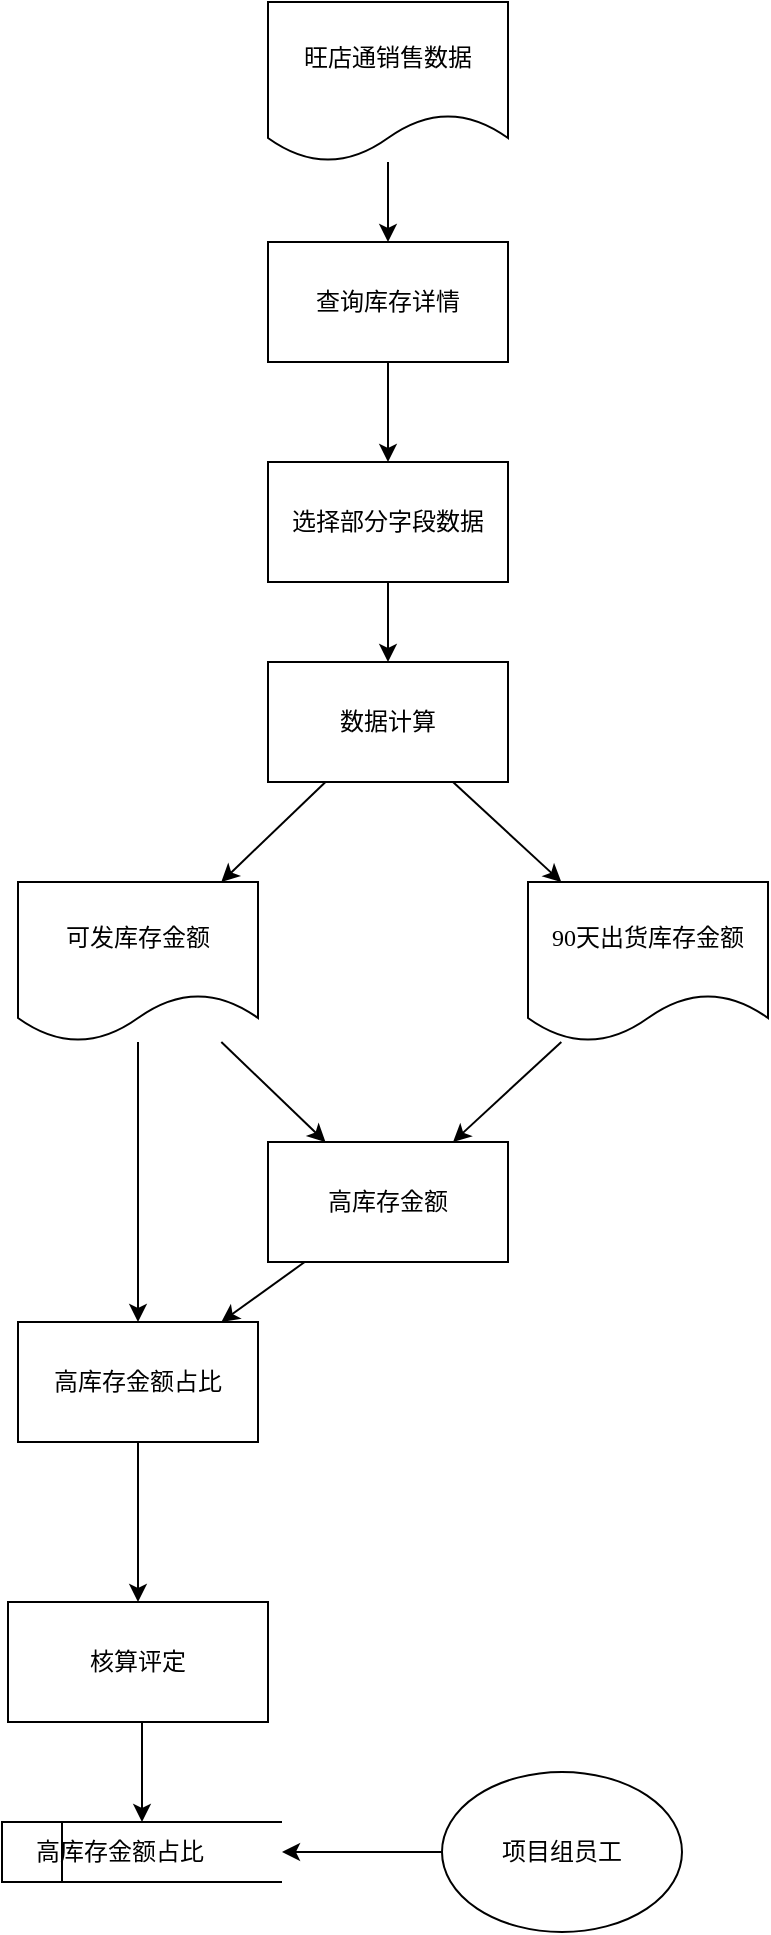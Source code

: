 <mxfile version="20.5.1" type="github">
  <diagram id="ReJldHMSf0ZmyCNE-Pxb" name="Page-1">
    <mxGraphModel dx="1220" dy="1144" grid="1" gridSize="10" guides="1" tooltips="1" connect="1" arrows="1" fold="1" page="1" pageScale="1" pageWidth="850" pageHeight="1100" math="0" shadow="0">
      <root>
        <mxCell id="0" />
        <mxCell id="1" parent="0" />
        <mxCell id="qm7pDkhE9iFn0ysm4PVn-7" value="旺店通销售数据" style="shape=document;whiteSpace=wrap;html=1;boundedLbl=1;fontFamily=宋体;" vertex="1" parent="1">
          <mxGeometry x="523" y="20" width="120" height="80" as="geometry" />
        </mxCell>
        <mxCell id="qm7pDkhE9iFn0ysm4PVn-8" value="" style="edgeStyle=none;rounded=0;orthogonalLoop=1;jettySize=auto;html=1;fontFamily=宋体;" edge="1" parent="1" source="qm7pDkhE9iFn0ysm4PVn-9" target="qm7pDkhE9iFn0ysm4PVn-12">
          <mxGeometry relative="1" as="geometry" />
        </mxCell>
        <mxCell id="qm7pDkhE9iFn0ysm4PVn-9" value="查询库存详情" style="whiteSpace=wrap;html=1;fontFamily=宋体;" vertex="1" parent="1">
          <mxGeometry x="523" y="140" width="120" height="60" as="geometry" />
        </mxCell>
        <mxCell id="qm7pDkhE9iFn0ysm4PVn-10" value="" style="rounded=0;orthogonalLoop=1;jettySize=auto;html=1;fontFamily=宋体;" edge="1" parent="1" source="qm7pDkhE9iFn0ysm4PVn-7" target="qm7pDkhE9iFn0ysm4PVn-9">
          <mxGeometry relative="1" as="geometry">
            <mxPoint x="593" y="110" as="sourcePoint" />
            <mxPoint x="593" y="160" as="targetPoint" />
          </mxGeometry>
        </mxCell>
        <mxCell id="qm7pDkhE9iFn0ysm4PVn-11" value="" style="edgeStyle=none;rounded=0;orthogonalLoop=1;jettySize=auto;html=1;fontFamily=宋体;" edge="1" parent="1" source="qm7pDkhE9iFn0ysm4PVn-12" target="qm7pDkhE9iFn0ysm4PVn-13">
          <mxGeometry relative="1" as="geometry" />
        </mxCell>
        <mxCell id="qm7pDkhE9iFn0ysm4PVn-12" value="选择部分字段数据" style="whiteSpace=wrap;html=1;fontFamily=宋体;" vertex="1" parent="1">
          <mxGeometry x="523" y="250" width="120" height="60" as="geometry" />
        </mxCell>
        <mxCell id="qm7pDkhE9iFn0ysm4PVn-13" value="数据计算" style="whiteSpace=wrap;html=1;fontFamily=宋体;" vertex="1" parent="1">
          <mxGeometry x="523" y="350" width="120" height="60" as="geometry" />
        </mxCell>
        <mxCell id="qm7pDkhE9iFn0ysm4PVn-14" value="可发库存金额" style="shape=document;whiteSpace=wrap;html=1;boundedLbl=1;fontFamily=宋体;" vertex="1" parent="1">
          <mxGeometry x="398" y="460" width="120" height="80" as="geometry" />
        </mxCell>
        <mxCell id="qm7pDkhE9iFn0ysm4PVn-15" value="90天出货库存金额" style="shape=document;whiteSpace=wrap;html=1;boundedLbl=1;fontFamily=宋体;" vertex="1" parent="1">
          <mxGeometry x="653" y="460" width="120" height="80" as="geometry" />
        </mxCell>
        <mxCell id="qm7pDkhE9iFn0ysm4PVn-16" value="" style="endArrow=classic;html=1;rounded=0;fontFamily=宋体;" edge="1" parent="1" source="qm7pDkhE9iFn0ysm4PVn-13" target="qm7pDkhE9iFn0ysm4PVn-14">
          <mxGeometry width="50" height="50" relative="1" as="geometry">
            <mxPoint x="383" y="400" as="sourcePoint" />
            <mxPoint x="433" y="350" as="targetPoint" />
          </mxGeometry>
        </mxCell>
        <mxCell id="qm7pDkhE9iFn0ysm4PVn-17" value="" style="endArrow=classic;html=1;rounded=0;fontFamily=宋体;" edge="1" parent="1" source="qm7pDkhE9iFn0ysm4PVn-13" target="qm7pDkhE9iFn0ysm4PVn-15">
          <mxGeometry width="50" height="50" relative="1" as="geometry">
            <mxPoint x="558" y="420" as="sourcePoint" />
            <mxPoint x="499.667" y="470" as="targetPoint" />
          </mxGeometry>
        </mxCell>
        <mxCell id="qm7pDkhE9iFn0ysm4PVn-18" value="" style="endArrow=classic;html=1;rounded=0;fontFamily=宋体;" edge="1" parent="1" source="qm7pDkhE9iFn0ysm4PVn-14" target="qm7pDkhE9iFn0ysm4PVn-20">
          <mxGeometry width="50" height="50" relative="1" as="geometry">
            <mxPoint x="491.75" y="480" as="sourcePoint" />
            <mxPoint x="583" y="680" as="targetPoint" />
          </mxGeometry>
        </mxCell>
        <mxCell id="qm7pDkhE9iFn0ysm4PVn-19" value="" style="endArrow=classic;html=1;rounded=0;fontFamily=宋体;" edge="1" parent="1" source="qm7pDkhE9iFn0ysm4PVn-15" target="qm7pDkhE9iFn0ysm4PVn-20">
          <mxGeometry width="50" height="50" relative="1" as="geometry">
            <mxPoint x="495.778" y="550" as="sourcePoint" />
            <mxPoint x="583" y="670" as="targetPoint" />
          </mxGeometry>
        </mxCell>
        <mxCell id="qm7pDkhE9iFn0ysm4PVn-20" value="高库存金额" style="rounded=0;whiteSpace=wrap;html=1;fontFamily=宋体;" vertex="1" parent="1">
          <mxGeometry x="523" y="590" width="120" height="60" as="geometry" />
        </mxCell>
        <mxCell id="qm7pDkhE9iFn0ysm4PVn-24" value="" style="edgeStyle=none;rounded=0;orthogonalLoop=1;jettySize=auto;html=1;fontFamily=宋体;" edge="1" parent="1" target="qm7pDkhE9iFn0ysm4PVn-26">
          <mxGeometry relative="1" as="geometry">
            <mxPoint x="460" y="880" as="sourcePoint" />
          </mxGeometry>
        </mxCell>
        <mxCell id="qm7pDkhE9iFn0ysm4PVn-25" value="核算评定&lt;br&gt;" style="rounded=0;whiteSpace=wrap;html=1;fontFamily=宋体;" vertex="1" parent="1">
          <mxGeometry x="393" y="820" width="130" height="60" as="geometry" />
        </mxCell>
        <mxCell id="qm7pDkhE9iFn0ysm4PVn-26" value="&lt;span style=&quot;text-align: center;&quot;&gt;&amp;nbsp; &amp;nbsp; 高库存金额占比&lt;/span&gt;" style="html=1;dashed=0;whitespace=wrap;shape=mxgraph.dfd.dataStoreID;align=left;spacingLeft=3;points=[[0,0],[0.5,0],[1,0],[0,0.5],[1,0.5],[0,1],[0.5,1],[1,1]];fontFamily=宋体;" vertex="1" parent="1">
          <mxGeometry x="390" y="930" width="140" height="30" as="geometry" />
        </mxCell>
        <mxCell id="qm7pDkhE9iFn0ysm4PVn-27" value="项目组员工" style="ellipse;whiteSpace=wrap;html=1;fontFamily=宋体;" vertex="1" parent="1">
          <mxGeometry x="610" y="905" width="120" height="80" as="geometry" />
        </mxCell>
        <mxCell id="qm7pDkhE9iFn0ysm4PVn-28" value="" style="edgeStyle=none;rounded=0;orthogonalLoop=1;jettySize=auto;html=1;fontFamily=宋体;" edge="1" parent="1" source="qm7pDkhE9iFn0ysm4PVn-27" target="qm7pDkhE9iFn0ysm4PVn-26">
          <mxGeometry relative="1" as="geometry">
            <mxPoint x="470" y="890" as="sourcePoint" />
            <mxPoint x="470" y="940" as="targetPoint" />
          </mxGeometry>
        </mxCell>
        <mxCell id="qm7pDkhE9iFn0ysm4PVn-40" value="" style="endArrow=classic;html=1;rounded=0;fontFamily=宋体;" edge="1" parent="1" source="qm7pDkhE9iFn0ysm4PVn-14" target="qm7pDkhE9iFn0ysm4PVn-41">
          <mxGeometry width="50" height="50" relative="1" as="geometry">
            <mxPoint x="509.667" y="550" as="sourcePoint" />
            <mxPoint x="460" y="660" as="targetPoint" />
          </mxGeometry>
        </mxCell>
        <mxCell id="qm7pDkhE9iFn0ysm4PVn-41" value="高库存金额占比" style="rounded=0;whiteSpace=wrap;html=1;fontFamily=宋体;" vertex="1" parent="1">
          <mxGeometry x="398" y="680" width="120" height="60" as="geometry" />
        </mxCell>
        <mxCell id="qm7pDkhE9iFn0ysm4PVn-42" value="" style="endArrow=classic;html=1;rounded=0;fontFamily=宋体;" edge="1" parent="1" source="qm7pDkhE9iFn0ysm4PVn-20" target="qm7pDkhE9iFn0ysm4PVn-41">
          <mxGeometry width="50" height="50" relative="1" as="geometry">
            <mxPoint x="509.667" y="550" as="sourcePoint" />
            <mxPoint x="561.75" y="600" as="targetPoint" />
          </mxGeometry>
        </mxCell>
        <mxCell id="qm7pDkhE9iFn0ysm4PVn-44" value="" style="endArrow=classic;html=1;rounded=0;fontFamily=宋体;" edge="1" parent="1" source="qm7pDkhE9iFn0ysm4PVn-41" target="qm7pDkhE9iFn0ysm4PVn-25">
          <mxGeometry width="50" height="50" relative="1" as="geometry">
            <mxPoint x="468" y="550" as="sourcePoint" />
            <mxPoint x="468" y="690" as="targetPoint" />
          </mxGeometry>
        </mxCell>
      </root>
    </mxGraphModel>
  </diagram>
</mxfile>
